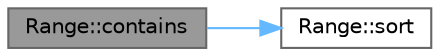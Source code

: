 digraph "Range::contains"
{
 // LATEX_PDF_SIZE
  bgcolor="transparent";
  edge [fontname=Helvetica,fontsize=10,labelfontname=Helvetica,labelfontsize=10];
  node [fontname=Helvetica,fontsize=10,shape=box,height=0.2,width=0.4];
  rankdir="LR";
  Node1 [label="Range::contains",height=0.2,width=0.4,color="gray40", fillcolor="grey60", style="filled", fontcolor="black",tooltip="Check a given value is inside of the range."];
  Node1 -> Node2 [color="steelblue1",style="solid"];
  Node2 [label="Range::sort",height=0.2,width=0.4,color="grey40", fillcolor="white", style="filled",URL="$class_range.html#a9d209e3381cbe41f9fd5868ed9d291da",tooltip="Ensure the range limits are in the correcdt order, i.e. lower < higher."];
}
